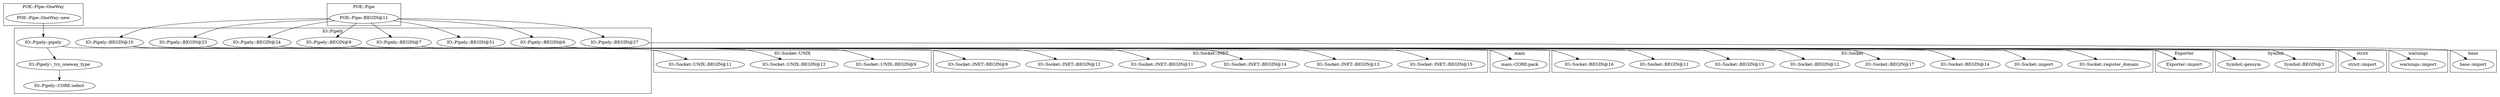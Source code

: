 digraph {
graph [overlap=false]
subgraph cluster_strict {
	label="strict";
	"strict::import";
}
subgraph cluster_base {
	label="base";
	"base::import";
}
subgraph cluster_IO_Socket_UNIX {
	label="IO::Socket::UNIX";
	"IO::Socket::UNIX::BEGIN@9";
	"IO::Socket::UNIX::BEGIN@12";
	"IO::Socket::UNIX::BEGIN@11";
}
subgraph cluster_Exporter {
	label="Exporter";
	"Exporter::import";
}
subgraph cluster_Symbol {
	label="Symbol";
	"Symbol::BEGIN@3";
	"Symbol::gensym";
}
subgraph cluster_IO_Socket_INET {
	label="IO::Socket::INET";
	"IO::Socket::INET::BEGIN@15";
	"IO::Socket::INET::BEGIN@13";
	"IO::Socket::INET::BEGIN@14";
	"IO::Socket::INET::BEGIN@11";
	"IO::Socket::INET::BEGIN@12";
	"IO::Socket::INET::BEGIN@9";
}
subgraph cluster_IO_Pipely {
	label="IO::Pipely";
	"IO::Pipely::BEGIN@51";
	"IO::Pipely::BEGIN@10";
	"IO::Pipely::BEGIN@24";
	"IO::Pipely::BEGIN@9";
	"IO::Pipely::BEGIN@23";
	"IO::Pipely::BEGIN@7";
	"IO::Pipely::_try_oneway_type";
	"IO::Pipely::CORE:select";
	"IO::Pipely::BEGIN@6";
	"IO::Pipely::pipely";
	"IO::Pipely::BEGIN@27";
}
subgraph cluster_POE_Pipe_OneWay {
	label="POE::Pipe::OneWay";
	"POE::Pipe::OneWay::new";
}
subgraph cluster_warnings {
	label="warnings";
	"warnings::import";
}
subgraph cluster_POE_Pipe {
	label="POE::Pipe";
	"POE::Pipe::BEGIN@11";
}
subgraph cluster_main {
	label="main";
	"main::CORE:pack";
}
subgraph cluster_IO_Socket {
	label="IO::Socket";
	"IO::Socket::register_domain";
	"IO::Socket::import";
	"IO::Socket::BEGIN@14";
	"IO::Socket::BEGIN@17";
	"IO::Socket::BEGIN@12";
	"IO::Socket::BEGIN@13";
	"IO::Socket::BEGIN@11";
	"IO::Socket::BEGIN@16";
}
"IO::Pipely::pipely" -> "Symbol::gensym";
"POE::Pipe::BEGIN@11" -> "IO::Pipely::BEGIN@24";
"IO::Pipely::BEGIN@10" -> "IO::Socket::BEGIN@12";
"IO::Pipely::BEGIN@7" -> "strict::import";
"POE::Pipe::BEGIN@11" -> "IO::Pipely::BEGIN@51";
"IO::Pipely::BEGIN@10" -> "IO::Socket::INET::BEGIN@11";
"IO::Pipely::BEGIN@6" -> "warnings::import";
"IO::Pipely::BEGIN@10" -> "IO::Socket::BEGIN@16";
"POE::Pipe::BEGIN@11" -> "IO::Pipely::BEGIN@9";
"POE::Pipe::BEGIN@11" -> "IO::Pipely::BEGIN@7";
"IO::Pipely::BEGIN@10" -> "IO::Socket::BEGIN@14";
"IO::Pipely::BEGIN@9" -> "Symbol::BEGIN@3";
"IO::Pipely::BEGIN@10" -> "IO::Socket::import";
"IO::Pipely::BEGIN@10" -> "IO::Socket::INET::BEGIN@14";
"POE::Pipe::BEGIN@11" -> "IO::Pipely::BEGIN@10";
"IO::Pipely::BEGIN@10" -> "IO::Socket::INET::BEGIN@15";
"IO::Pipely::BEGIN@10" -> "IO::Socket::INET::BEGIN@12";
"IO::Pipely::BEGIN@10" -> "IO::Socket::register_domain";
"IO::Pipely::_try_oneway_type" -> "IO::Pipely::CORE:select";
"IO::Pipely::BEGIN@10" -> "main::CORE:pack";
"IO::Pipely::BEGIN@24" -> "Exporter::import";
"IO::Pipely::BEGIN@23" -> "Exporter::import";
"IO::Pipely::BEGIN@9" -> "Exporter::import";
"IO::Pipely::BEGIN@10" -> "IO::Socket::BEGIN@11";
"IO::Pipely::BEGIN@10" -> "IO::Socket::INET::BEGIN@9";
"IO::Pipely::BEGIN@27" -> "base::import";
"IO::Pipely::BEGIN@10" -> "IO::Socket::INET::BEGIN@13";
"POE::Pipe::OneWay::new" -> "IO::Pipely::pipely";
"POE::Pipe::BEGIN@11" -> "IO::Pipely::BEGIN@23";
"IO::Pipely::BEGIN@10" -> "IO::Socket::BEGIN@17";
"POE::Pipe::BEGIN@11" -> "IO::Pipely::BEGIN@6";
"IO::Pipely::pipely" -> "IO::Pipely::_try_oneway_type";
"POE::Pipe::BEGIN@11" -> "IO::Pipely::BEGIN@27";
"IO::Pipely::BEGIN@10" -> "IO::Socket::UNIX::BEGIN@9";
"IO::Pipely::BEGIN@10" -> "IO::Socket::BEGIN@13";
"IO::Pipely::BEGIN@10" -> "IO::Socket::UNIX::BEGIN@11";
"IO::Pipely::BEGIN@10" -> "IO::Socket::UNIX::BEGIN@12";
}
